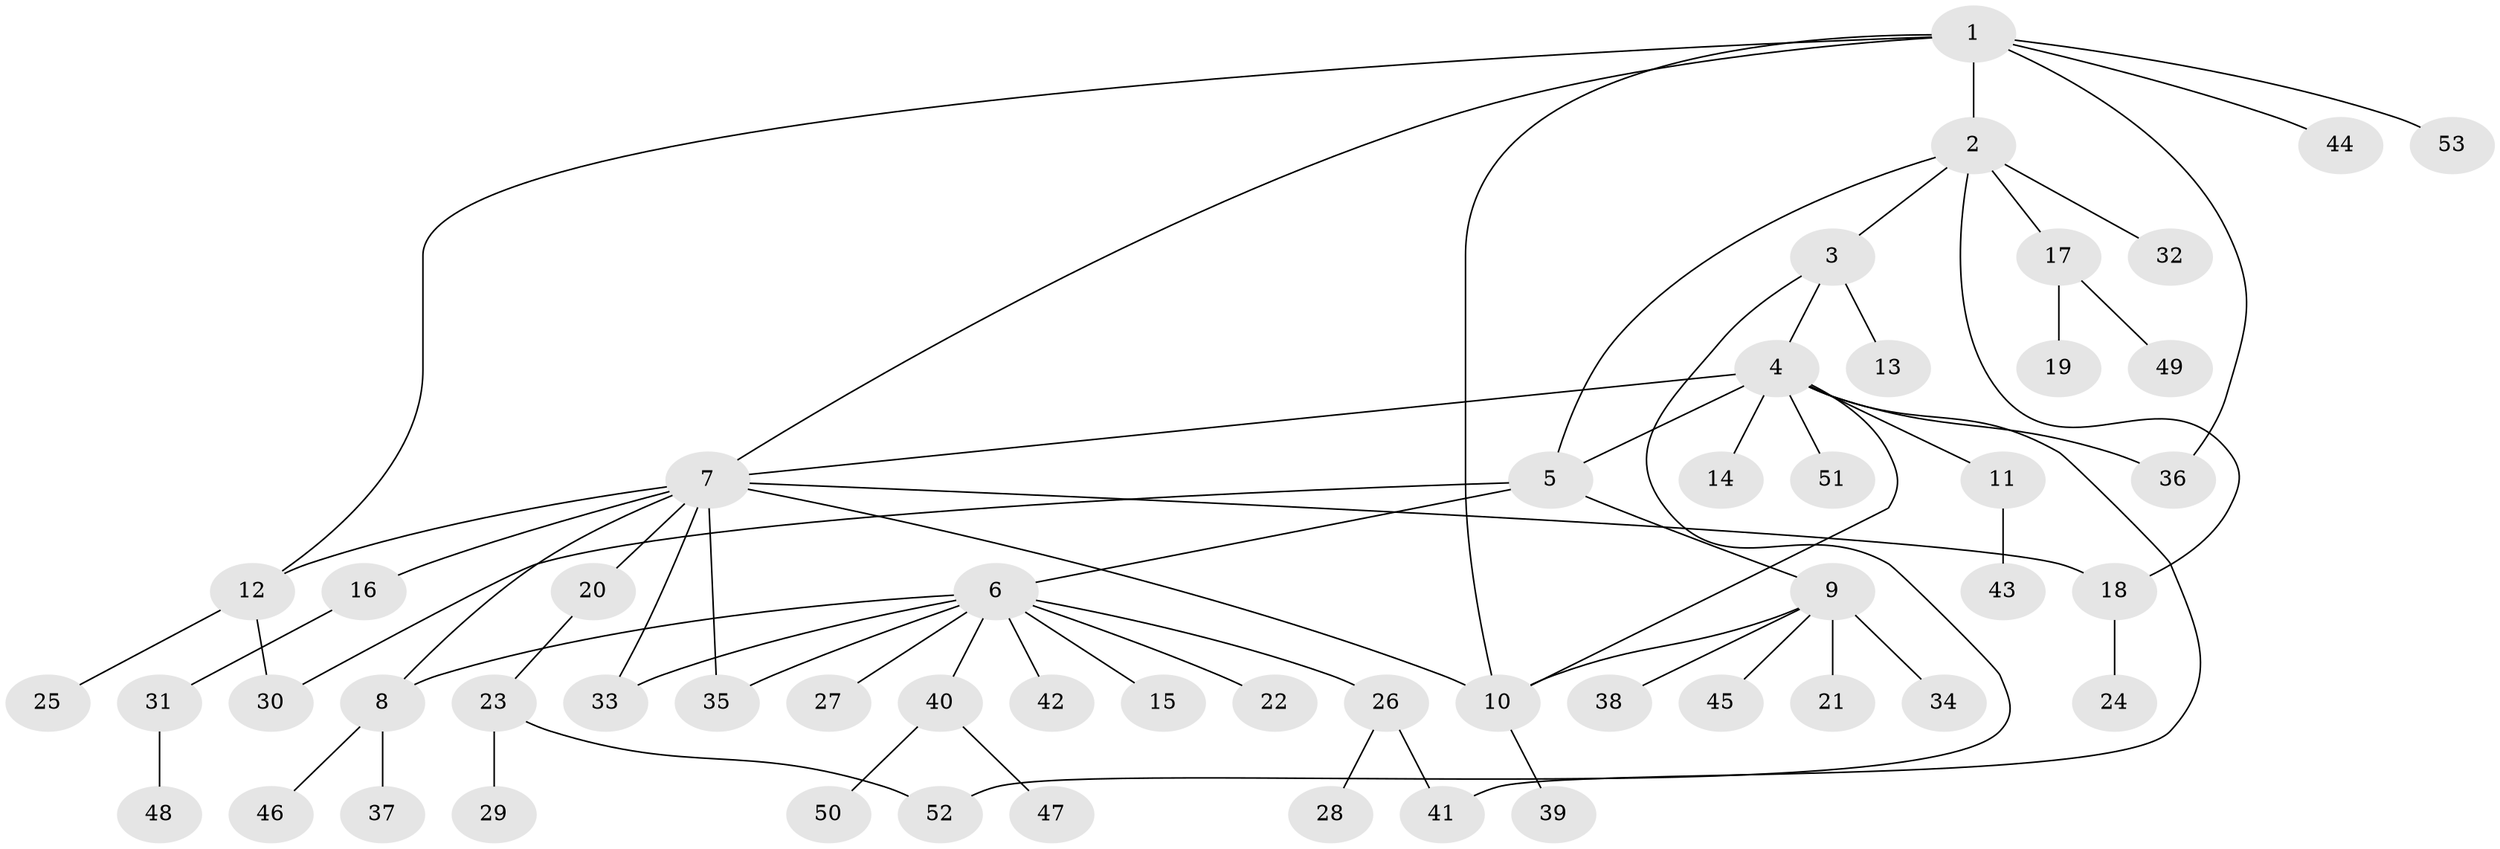 // coarse degree distribution, {6: 0.1875, 8: 0.0625, 1: 0.375, 2: 0.1875, 3: 0.0625, 7: 0.0625, 4: 0.0625}
// Generated by graph-tools (version 1.1) at 2025/37/03/04/25 23:37:42]
// undirected, 53 vertices, 66 edges
graph export_dot {
  node [color=gray90,style=filled];
  1;
  2;
  3;
  4;
  5;
  6;
  7;
  8;
  9;
  10;
  11;
  12;
  13;
  14;
  15;
  16;
  17;
  18;
  19;
  20;
  21;
  22;
  23;
  24;
  25;
  26;
  27;
  28;
  29;
  30;
  31;
  32;
  33;
  34;
  35;
  36;
  37;
  38;
  39;
  40;
  41;
  42;
  43;
  44;
  45;
  46;
  47;
  48;
  49;
  50;
  51;
  52;
  53;
  1 -- 2;
  1 -- 7;
  1 -- 10;
  1 -- 12;
  1 -- 36;
  1 -- 44;
  1 -- 53;
  2 -- 3;
  2 -- 5;
  2 -- 17;
  2 -- 18;
  2 -- 32;
  3 -- 4;
  3 -- 13;
  3 -- 52;
  4 -- 5;
  4 -- 7;
  4 -- 10;
  4 -- 11;
  4 -- 14;
  4 -- 36;
  4 -- 41;
  4 -- 51;
  5 -- 6;
  5 -- 9;
  5 -- 30;
  6 -- 8;
  6 -- 15;
  6 -- 22;
  6 -- 26;
  6 -- 27;
  6 -- 33;
  6 -- 35;
  6 -- 40;
  6 -- 42;
  7 -- 8;
  7 -- 10;
  7 -- 12;
  7 -- 16;
  7 -- 18;
  7 -- 20;
  7 -- 33;
  7 -- 35;
  8 -- 37;
  8 -- 46;
  9 -- 10;
  9 -- 21;
  9 -- 34;
  9 -- 38;
  9 -- 45;
  10 -- 39;
  11 -- 43;
  12 -- 25;
  12 -- 30;
  16 -- 31;
  17 -- 19;
  17 -- 49;
  18 -- 24;
  20 -- 23;
  23 -- 29;
  23 -- 52;
  26 -- 28;
  26 -- 41;
  31 -- 48;
  40 -- 47;
  40 -- 50;
}
